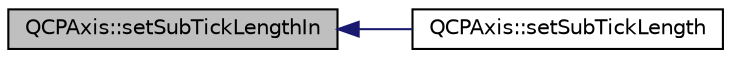 digraph "QCPAxis::setSubTickLengthIn"
{
  edge [fontname="Helvetica",fontsize="10",labelfontname="Helvetica",labelfontsize="10"];
  node [fontname="Helvetica",fontsize="10",shape=record];
  rankdir="LR";
  Node768 [label="QCPAxis::setSubTickLengthIn",height=0.2,width=0.4,color="black", fillcolor="grey75", style="filled", fontcolor="black"];
  Node768 -> Node769 [dir="back",color="midnightblue",fontsize="10",style="solid",fontname="Helvetica"];
  Node769 [label="QCPAxis::setSubTickLength",height=0.2,width=0.4,color="black", fillcolor="white", style="filled",URL="$d2/deb/class_q_c_p_axis.html#ab702d6fd42fc620607435339a1c2a2e1"];
}
